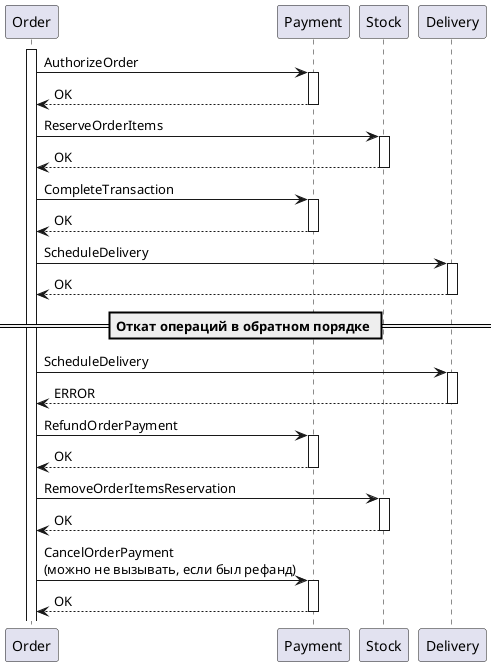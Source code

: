 @startuml

activate Order

Order -> Payment: AuthorizeOrder
activate Payment

Order <-- Payment: OK
deactivate Payment

Order -> Stock: ReserveOrderItems
activate Stock

Order <-- Stock: OK
deactivate Stock

Order -> Payment: CompleteTransaction
activate Payment

Order <-- Payment: OK
deactivate Payment

Order -> Delivery: ScheduleDelivery
activate Delivery

Order <-- Delivery: OK
deactivate Delivery

== Откат операций в обратном порядке ==

Order -> Delivery: ScheduleDelivery
activate Delivery

Order <-- Delivery: ERROR
deactivate Delivery

Order -> Payment: RefundOrderPayment
activate Payment

Order <-- Payment: OK
deactivate Payment

Order -> Stock: RemoveOrderItemsReservation
activate Stock

Order <-- Stock: OK
deactivate Stock

Order -> Payment: CancelOrderPayment\n(можно не вызывать, если был рефанд)
activate Payment

Order <-- Payment: OK
deactivate Payment

@enduml